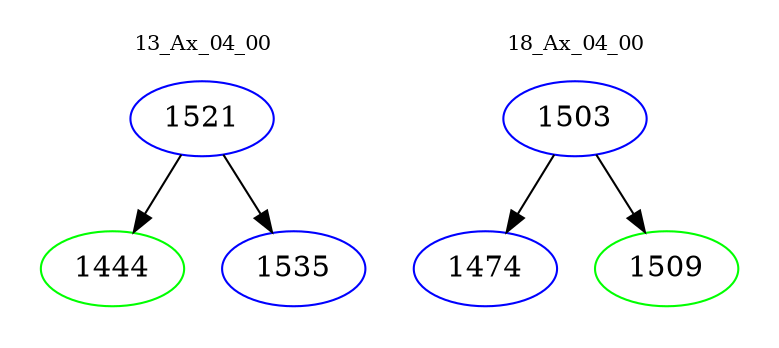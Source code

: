 digraph{
subgraph cluster_0 {
color = white
label = "13_Ax_04_00";
fontsize=10;
T0_1521 [label="1521", color="blue"]
T0_1521 -> T0_1444 [color="black"]
T0_1444 [label="1444", color="green"]
T0_1521 -> T0_1535 [color="black"]
T0_1535 [label="1535", color="blue"]
}
subgraph cluster_1 {
color = white
label = "18_Ax_04_00";
fontsize=10;
T1_1503 [label="1503", color="blue"]
T1_1503 -> T1_1474 [color="black"]
T1_1474 [label="1474", color="blue"]
T1_1503 -> T1_1509 [color="black"]
T1_1509 [label="1509", color="green"]
}
}
